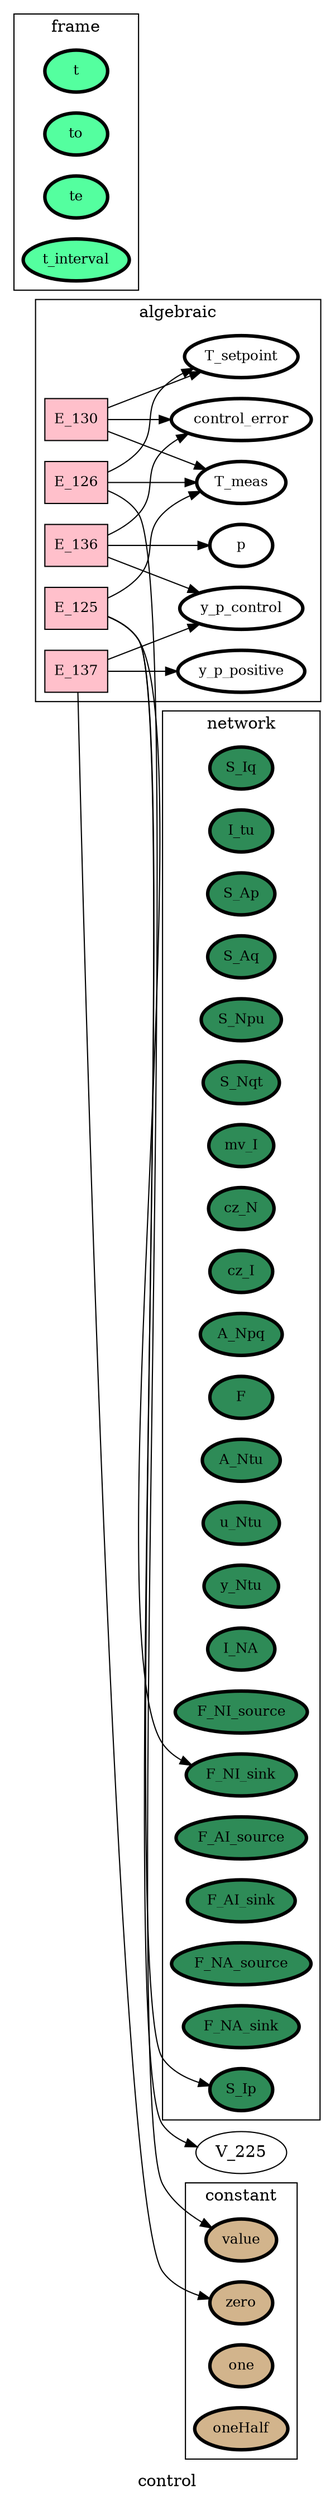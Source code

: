 digraph control {
label=control;
rankdir=LR;
subgraph cluster_control___dataFlow {
label=dataFlow;
rankdir=LR;
}

subgraph cluster_control___input {
label=input;
rankdir=LR;
}

subgraph cluster_control___output {
label=output;
rankdir=LR;
}

subgraph cluster_control___network {
label=network;
rankdir=LR;
V_10 [fillcolor=seagreen, fontsize=12, label=S_Iq, penwidth=3, style=filled];
V_11 [fillcolor=seagreen, fontsize=12, label=I_tu, penwidth=3, style=filled];
V_12 [fillcolor=seagreen, fontsize=12, label=S_Ap, penwidth=3, style=filled];
V_13 [fillcolor=seagreen, fontsize=12, label=S_Aq, penwidth=3, style=filled];
V_14 [fillcolor=seagreen, fontsize=12, label=S_Npu, penwidth=3, style=filled];
V_15 [fillcolor=seagreen, fontsize=12, label=S_Nqt, penwidth=3, style=filled];
V_16 [fillcolor=seagreen, fontsize=12, label=mv_I, penwidth=3, style=filled];
V_17 [fillcolor=seagreen, fontsize=12, label=cz_N, penwidth=3, style=filled];
V_18 [fillcolor=seagreen, fontsize=12, label=cz_I, penwidth=3, style=filled];
V_19 [fillcolor=seagreen, fontsize=12, label=A_Npq, penwidth=3, style=filled];
V_2 [fillcolor=seagreen, fontsize=12, label=F, penwidth=3, style=filled];
V_20 [fillcolor=seagreen, fontsize=12, label=A_Ntu, penwidth=3, style=filled];
V_21 [fillcolor=seagreen, fontsize=12, label=u_Ntu, penwidth=3, style=filled];
V_22 [fillcolor=seagreen, fontsize=12, label=y_Ntu, penwidth=3, style=filled];
V_27 [fillcolor=seagreen, fontsize=12, label=I_NA, penwidth=3, style=filled];
V_3 [fillcolor=seagreen, fontsize=12, label=F_NI_source, penwidth=3, style=filled];
V_4 [fillcolor=seagreen, fontsize=12, label=F_NI_sink, penwidth=3, style=filled];
V_5 [fillcolor=seagreen, fontsize=12, label=F_AI_source, penwidth=3, style=filled];
V_6 [fillcolor=seagreen, fontsize=12, label=F_AI_sink, penwidth=3, style=filled];
V_7 [fillcolor=seagreen, fontsize=12, label=F_NA_source, penwidth=3, style=filled];
V_8 [fillcolor=seagreen, fontsize=12, label=F_NA_sink, penwidth=3, style=filled];
V_9 [fillcolor=seagreen, fontsize=12, label=S_Ip, penwidth=3, style=filled];
}

subgraph cluster_control___frame {
label=frame;
rankdir=LR;
V_1 [fillcolor=seagreen1, fontsize=12, label=t, penwidth=3, style=filled];
V_105 [fillcolor=seagreen1, fontsize=12, label=to, penwidth=3, style=filled];
V_106 [fillcolor=seagreen1, fontsize=12, label=te, penwidth=3, style=filled];
V_107 [fillcolor=seagreen1, fontsize=12, label=t_interval, penwidth=3, style=filled];
}

subgraph cluster_control___state {
label=state;
rankdir=LR;
}

subgraph cluster_control___constant {
label=constant;
rankdir=LR;
V_101 [fillcolor=tan, fontsize=12, label=value, penwidth=3, style=filled];
V_102 [fillcolor=tan, fontsize=12, label=zero, penwidth=3, style=filled];
V_103 [fillcolor=tan, fontsize=12, label=one, penwidth=3, style=filled];
V_104 [fillcolor=tan, fontsize=12, label=oneHalf, penwidth=3, style=filled];
}

subgraph cluster_control___diffState {
label=diffState;
rankdir=LR;
}

E_125 -> V_225  [splines=ortho];
E_125 -> V_4  [splines=ortho];
E_125 -> V_9  [splines=ortho];
E_126 -> V_101  [splines=ortho];
E_126 -> V_226  [splines=ortho];
E_130 -> V_226  [splines=ortho];
E_130 -> V_227  [splines=ortho];
E_136 -> V_231  [splines=ortho];
E_136 -> V_237  [splines=ortho];
E_137 -> V_102  [splines=ortho];
E_137 -> V_238  [splines=ortho];
subgraph cluster_control___algebraic {
label=algebraic;
rankdir=LR;
V_226 [fillcolor=white, fontsize=12, label=T_meas, penwidth=3, style=filled];
V_227 [fillcolor=white, fontsize=12, label=T_setpoint, penwidth=3, style=filled];
V_231 [fillcolor=white, fontsize=12, label=control_error, penwidth=3, style=filled];
V_237 [fillcolor=white, fontsize=12, label=p, penwidth=3, style=filled];
V_238 [fillcolor=white, fontsize=12, label=y_p_control, penwidth=3, style=filled];
V_239 [fillcolor=white, fontsize=12, label=y_p_positive, penwidth=3, style=filled];
E_125 [fillcolor=pink, fontsize=12, shape=box, style=filled];
E_125 -> V_226  [splines=ortho];
E_126 [fillcolor=pink, fontsize=12, shape=box, style=filled];
E_126 -> V_227  [splines=ortho];
E_130 [fillcolor=pink, fontsize=12, shape=box, style=filled];
E_130 -> V_231  [splines=ortho];
E_136 [fillcolor=pink, fontsize=12, shape=box, style=filled];
E_136 -> V_238  [splines=ortho];
E_137 [fillcolor=pink, fontsize=12, shape=box, style=filled];
E_137 -> V_239  [splines=ortho];
}

}
